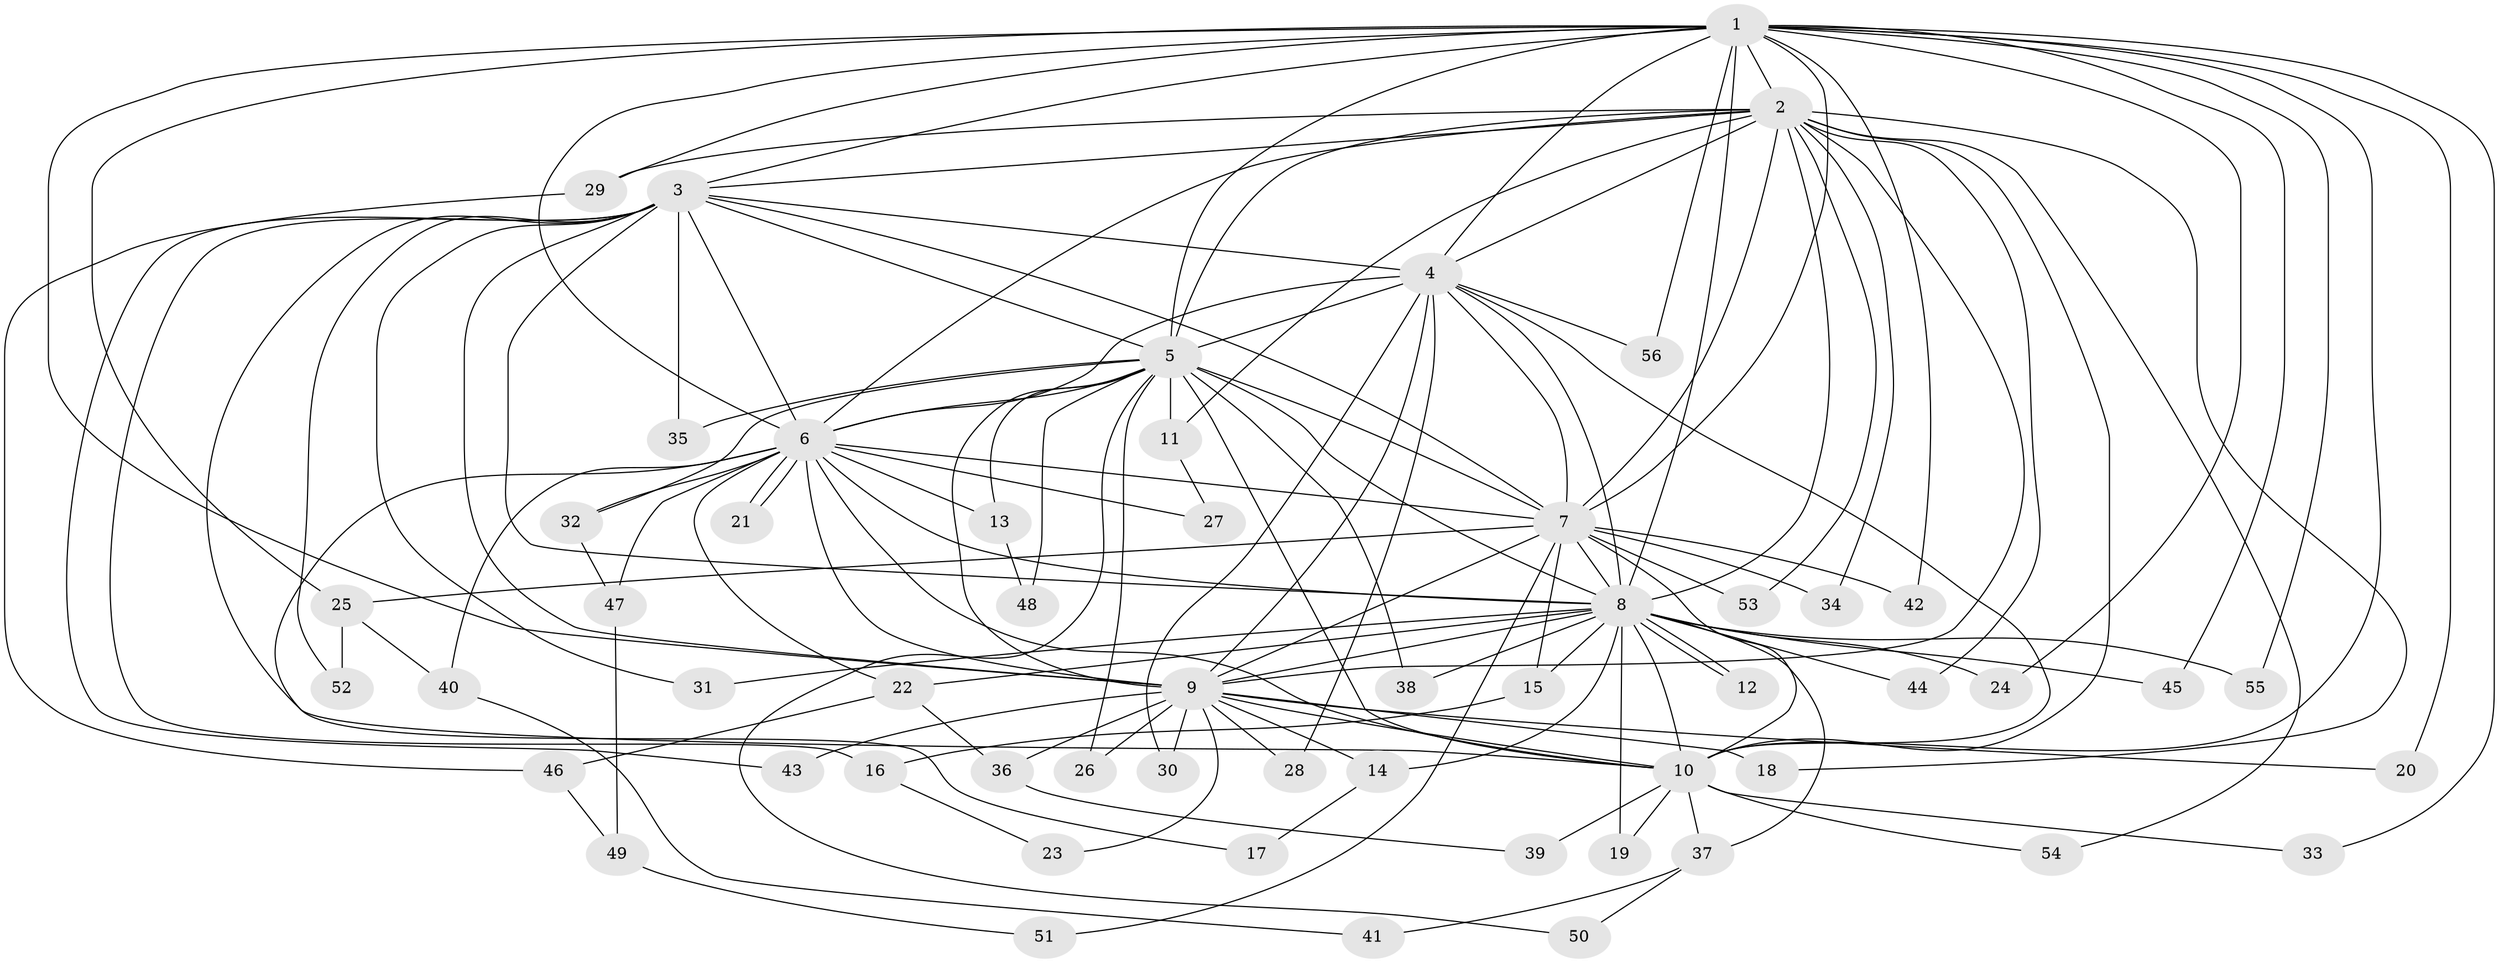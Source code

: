 // coarse degree distribution, {19: 0.025, 15: 0.05, 2: 0.375, 3: 0.25, 12: 0.05, 1: 0.075, 4: 0.075, 11: 0.025, 14: 0.025, 16: 0.025, 13: 0.025}
// Generated by graph-tools (version 1.1) at 2025/36/03/04/25 23:36:17]
// undirected, 56 vertices, 137 edges
graph export_dot {
  node [color=gray90,style=filled];
  1;
  2;
  3;
  4;
  5;
  6;
  7;
  8;
  9;
  10;
  11;
  12;
  13;
  14;
  15;
  16;
  17;
  18;
  19;
  20;
  21;
  22;
  23;
  24;
  25;
  26;
  27;
  28;
  29;
  30;
  31;
  32;
  33;
  34;
  35;
  36;
  37;
  38;
  39;
  40;
  41;
  42;
  43;
  44;
  45;
  46;
  47;
  48;
  49;
  50;
  51;
  52;
  53;
  54;
  55;
  56;
  1 -- 2;
  1 -- 3;
  1 -- 4;
  1 -- 5;
  1 -- 6;
  1 -- 7;
  1 -- 8;
  1 -- 9;
  1 -- 10;
  1 -- 20;
  1 -- 24;
  1 -- 25;
  1 -- 29;
  1 -- 33;
  1 -- 42;
  1 -- 45;
  1 -- 55;
  1 -- 56;
  2 -- 3;
  2 -- 4;
  2 -- 5;
  2 -- 6;
  2 -- 7;
  2 -- 8;
  2 -- 9;
  2 -- 10;
  2 -- 11;
  2 -- 18;
  2 -- 29;
  2 -- 34;
  2 -- 44;
  2 -- 53;
  2 -- 54;
  3 -- 4;
  3 -- 5;
  3 -- 6;
  3 -- 7;
  3 -- 8;
  3 -- 9;
  3 -- 10;
  3 -- 16;
  3 -- 31;
  3 -- 35;
  3 -- 43;
  3 -- 52;
  4 -- 5;
  4 -- 6;
  4 -- 7;
  4 -- 8;
  4 -- 9;
  4 -- 10;
  4 -- 28;
  4 -- 30;
  4 -- 56;
  5 -- 6;
  5 -- 7;
  5 -- 8;
  5 -- 9;
  5 -- 10;
  5 -- 11;
  5 -- 13;
  5 -- 26;
  5 -- 32;
  5 -- 35;
  5 -- 38;
  5 -- 48;
  5 -- 50;
  6 -- 7;
  6 -- 8;
  6 -- 9;
  6 -- 10;
  6 -- 13;
  6 -- 17;
  6 -- 21;
  6 -- 21;
  6 -- 22;
  6 -- 27;
  6 -- 32;
  6 -- 40;
  6 -- 47;
  7 -- 8;
  7 -- 9;
  7 -- 10;
  7 -- 15;
  7 -- 25;
  7 -- 34;
  7 -- 42;
  7 -- 51;
  7 -- 53;
  8 -- 9;
  8 -- 10;
  8 -- 12;
  8 -- 12;
  8 -- 14;
  8 -- 15;
  8 -- 19;
  8 -- 22;
  8 -- 24;
  8 -- 31;
  8 -- 37;
  8 -- 38;
  8 -- 44;
  8 -- 45;
  8 -- 55;
  9 -- 10;
  9 -- 14;
  9 -- 18;
  9 -- 20;
  9 -- 23;
  9 -- 26;
  9 -- 28;
  9 -- 30;
  9 -- 36;
  9 -- 43;
  10 -- 19;
  10 -- 33;
  10 -- 37;
  10 -- 39;
  10 -- 54;
  11 -- 27;
  13 -- 48;
  14 -- 17;
  15 -- 16;
  16 -- 23;
  22 -- 36;
  22 -- 46;
  25 -- 40;
  25 -- 52;
  29 -- 46;
  32 -- 47;
  36 -- 39;
  37 -- 41;
  37 -- 50;
  40 -- 41;
  46 -- 49;
  47 -- 49;
  49 -- 51;
}
